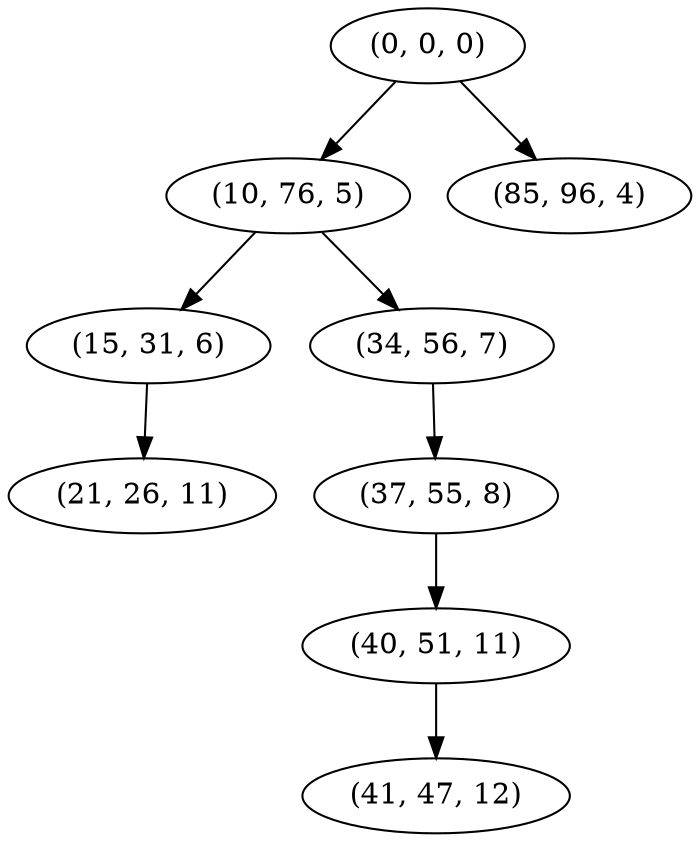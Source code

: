 digraph tree {
    "(0, 0, 0)";
    "(10, 76, 5)";
    "(15, 31, 6)";
    "(21, 26, 11)";
    "(34, 56, 7)";
    "(37, 55, 8)";
    "(40, 51, 11)";
    "(41, 47, 12)";
    "(85, 96, 4)";
    "(0, 0, 0)" -> "(10, 76, 5)";
    "(0, 0, 0)" -> "(85, 96, 4)";
    "(10, 76, 5)" -> "(15, 31, 6)";
    "(10, 76, 5)" -> "(34, 56, 7)";
    "(15, 31, 6)" -> "(21, 26, 11)";
    "(34, 56, 7)" -> "(37, 55, 8)";
    "(37, 55, 8)" -> "(40, 51, 11)";
    "(40, 51, 11)" -> "(41, 47, 12)";
}
